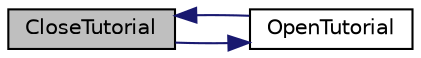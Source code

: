 digraph "CloseTutorial"
{
 // INTERACTIVE_SVG=YES
 // LATEX_PDF_SIZE
  edge [fontname="Helvetica",fontsize="10",labelfontname="Helvetica",labelfontsize="10"];
  node [fontname="Helvetica",fontsize="10",shape=record];
  rankdir="LR";
  Node1 [label="CloseTutorial",height=0.2,width=0.4,color="black", fillcolor="grey75", style="filled", fontcolor="black",tooltip="Tutorial is done and will not be shoen next time"];
  Node1 -> Node2 [color="midnightblue",fontsize="10",style="solid",fontname="Helvetica"];
  Node2 [label="OpenTutorial",height=0.2,width=0.4,color="black", fillcolor="white", style="filled",URL="$class_mirage_x_r_1_1_tutorial_manager.html#a18b7b390c0f5ab10eeef8b70b585a252",tooltip="Reset tutorial"];
  Node2 -> Node1 [color="midnightblue",fontsize="10",style="solid",fontname="Helvetica"];
}
